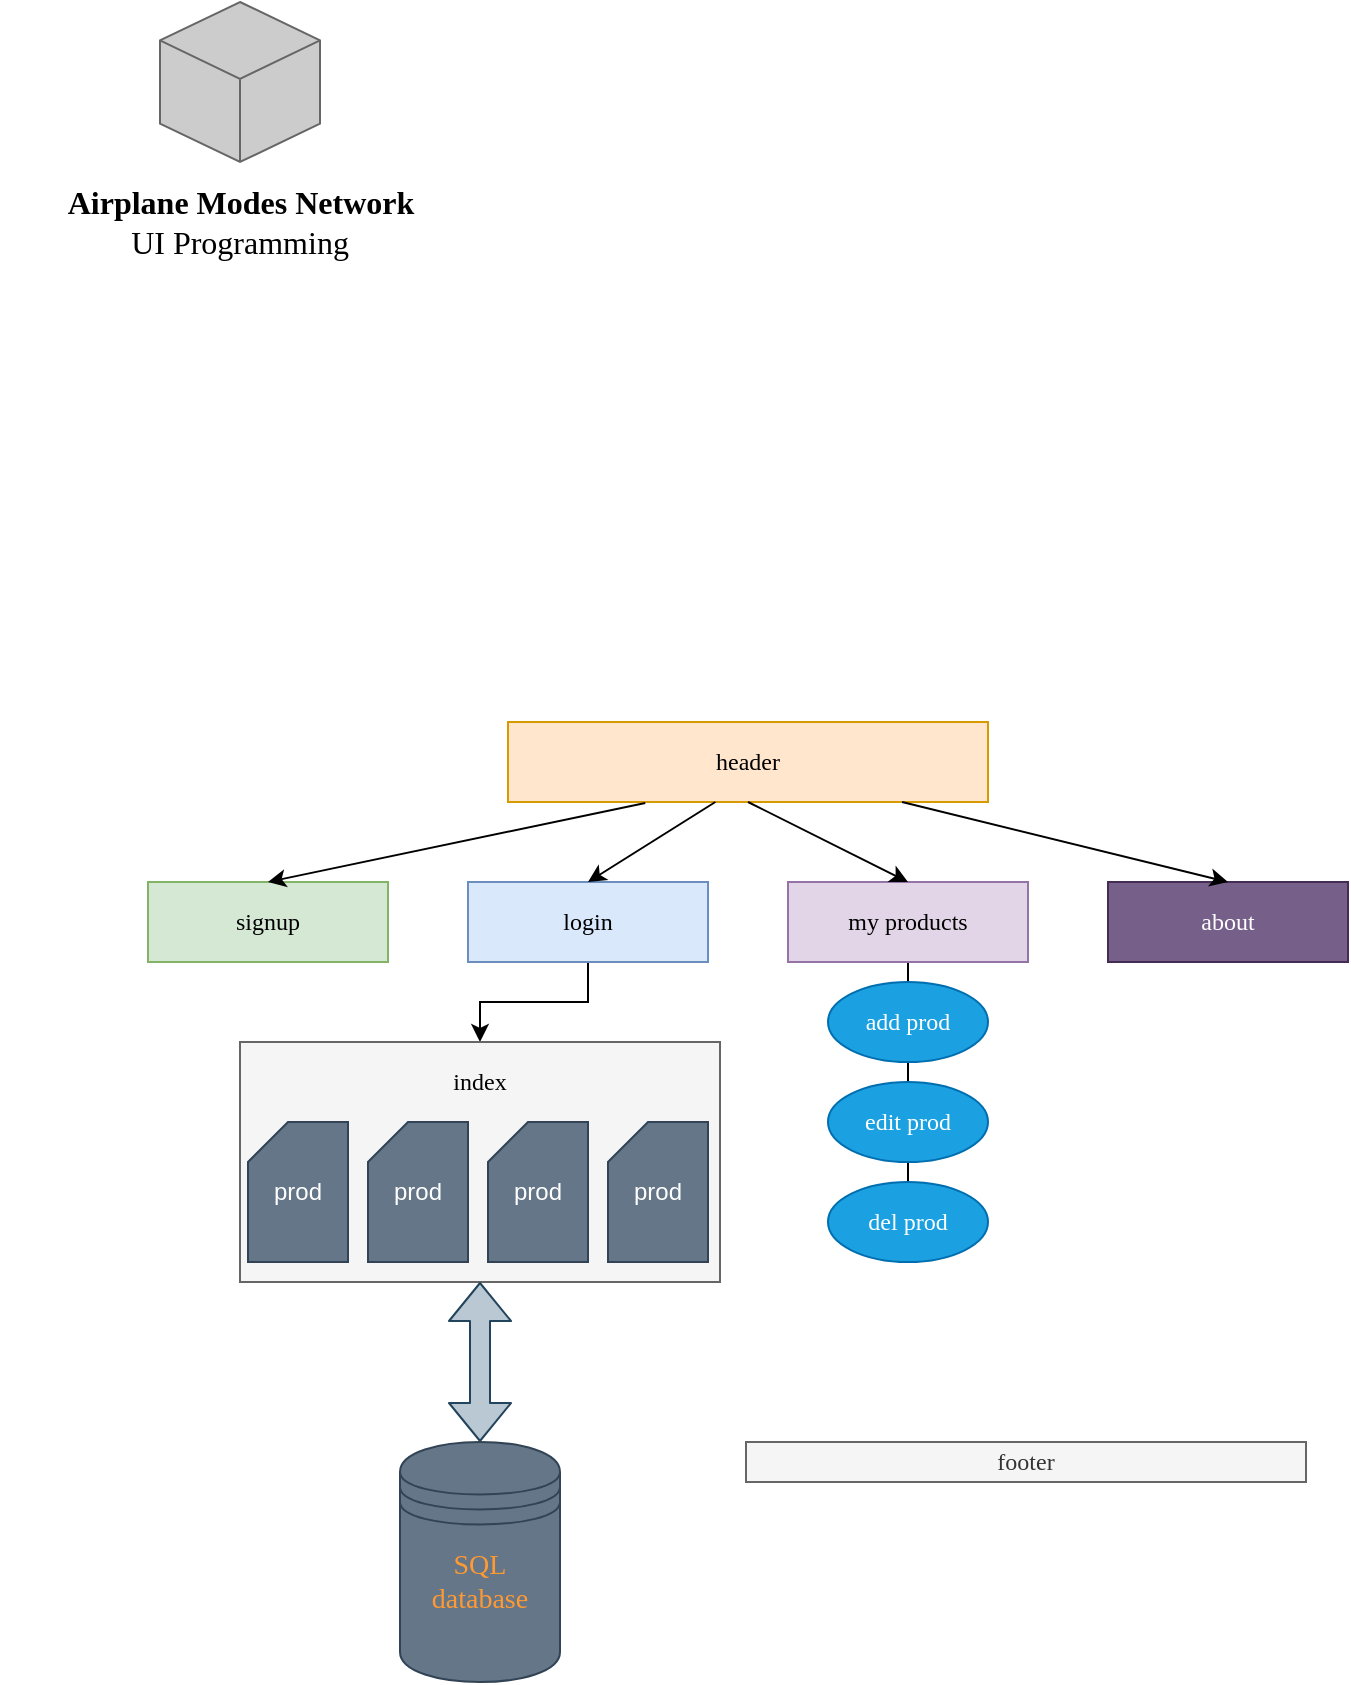 <mxfile version="14.6.13" type="device"><diagram id="bVmHagoc_tDd0CF5SNT2" name="Page-1"><mxGraphModel dx="946" dy="634" grid="1" gridSize="10" guides="1" tooltips="1" connect="1" arrows="1" fold="1" page="1" pageScale="1" pageWidth="827" pageHeight="1169" math="0" shadow="0"><root><mxCell id="0"/><mxCell id="1" parent="0"/><mxCell id="C7AKGcM_3l_VxVjZ_Cte-17" value="" style="endArrow=none;html=1;strokeWidth=1;exitX=0.5;exitY=1;exitDx=0;exitDy=0;entryX=0.5;entryY=1;entryDx=0;entryDy=0;rounded=0;fontFamily=Ubuntu;fontSource=https%3A%2F%2Ffonts.googleapis.com%2Fcss%3Ffamily%3DUbuntu;" parent="1" source="C7AKGcM_3l_VxVjZ_Cte-15" target="C7AKGcM_3l_VxVjZ_Cte-12" edge="1"><mxGeometry width="50" height="50" relative="1" as="geometry"><mxPoint x="324" y="540" as="sourcePoint"/><mxPoint x="486" y="564" as="targetPoint"/><Array as="points"/></mxGeometry></mxCell><mxCell id="C7AKGcM_3l_VxVjZ_Cte-1" value="header" style="rounded=0;whiteSpace=wrap;html=1;fillColor=#ffe6cc;strokeColor=#d79b00;fontFamily=Ubuntu;fontSource=https%3A%2F%2Ffonts.googleapis.com%2Fcss%3Ffamily%3DUbuntu;" parent="1" vertex="1"><mxGeometry x="294" y="440" width="240" height="40" as="geometry"/></mxCell><mxCell id="C7AKGcM_3l_VxVjZ_Cte-2" value="signup" style="rounded=0;whiteSpace=wrap;html=1;fillColor=#d5e8d4;strokeColor=#82b366;fontFamily=Ubuntu;fontSource=https%3A%2F%2Ffonts.googleapis.com%2Fcss%3Ffamily%3DUbuntu;" parent="1" vertex="1"><mxGeometry x="114" y="520" width="120" height="40" as="geometry"/></mxCell><mxCell id="Xwawd6zfSUH9lHjBlvgS-22" style="edgeStyle=orthogonalEdgeStyle;rounded=0;orthogonalLoop=1;jettySize=auto;html=1;entryX=0.5;entryY=0;entryDx=0;entryDy=0;" edge="1" parent="1" source="C7AKGcM_3l_VxVjZ_Cte-3" target="Xwawd6zfSUH9lHjBlvgS-6"><mxGeometry relative="1" as="geometry"><mxPoint x="300" y="580" as="targetPoint"/></mxGeometry></mxCell><mxCell id="C7AKGcM_3l_VxVjZ_Cte-3" value="login" style="rounded=0;whiteSpace=wrap;html=1;fillColor=#dae8fc;strokeColor=#6c8ebf;fontFamily=Ubuntu;fontSource=https%3A%2F%2Ffonts.googleapis.com%2Fcss%3Ffamily%3DUbuntu;" parent="1" vertex="1"><mxGeometry x="274" y="520" width="120" height="40" as="geometry"/></mxCell><mxCell id="C7AKGcM_3l_VxVjZ_Cte-5" value="" style="endArrow=classic;html=1;entryX=0.5;entryY=0;entryDx=0;entryDy=0;exitX=0.286;exitY=1.013;exitDx=0;exitDy=0;exitPerimeter=0;fontFamily=Ubuntu;fontSource=https%3A%2F%2Ffonts.googleapis.com%2Fcss%3Ffamily%3DUbuntu;" parent="1" source="C7AKGcM_3l_VxVjZ_Cte-1" target="C7AKGcM_3l_VxVjZ_Cte-2" edge="1"><mxGeometry width="50" height="50" relative="1" as="geometry"><mxPoint x="404" y="500" as="sourcePoint"/><mxPoint x="454" y="450" as="targetPoint"/></mxGeometry></mxCell><mxCell id="C7AKGcM_3l_VxVjZ_Cte-7" value="" style="endArrow=classic;html=1;exitX=0.432;exitY=1;exitDx=0;exitDy=0;exitPerimeter=0;entryX=0.5;entryY=0;entryDx=0;entryDy=0;fontFamily=Ubuntu;fontSource=https%3A%2F%2Ffonts.googleapis.com%2Fcss%3Ffamily%3DUbuntu;" parent="1" source="C7AKGcM_3l_VxVjZ_Cte-1" target="C7AKGcM_3l_VxVjZ_Cte-3" edge="1"><mxGeometry width="50" height="50" relative="1" as="geometry"><mxPoint x="404" y="500" as="sourcePoint"/><mxPoint x="454" y="450" as="targetPoint"/></mxGeometry></mxCell><mxCell id="C7AKGcM_3l_VxVjZ_Cte-12" value="my products" style="rounded=0;whiteSpace=wrap;html=1;fillColor=#e1d5e7;strokeColor=#9673a6;fontFamily=Ubuntu;fontSource=https%3A%2F%2Ffonts.googleapis.com%2Fcss%3Ffamily%3DUbuntu;" parent="1" vertex="1"><mxGeometry x="434" y="520" width="120" height="40" as="geometry"/></mxCell><mxCell id="C7AKGcM_3l_VxVjZ_Cte-13" value="about" style="rounded=0;whiteSpace=wrap;html=1;fillColor=#76608a;strokeColor=#432D57;fontColor=#ffffff;fontFamily=Ubuntu;fontSource=https%3A%2F%2Ffonts.googleapis.com%2Fcss%3Ffamily%3DUbuntu;" parent="1" vertex="1"><mxGeometry x="594" y="520" width="120" height="40" as="geometry"/></mxCell><mxCell id="C7AKGcM_3l_VxVjZ_Cte-14" value="add prod" style="ellipse;whiteSpace=wrap;html=1;fillColor=#1ba1e2;strokeColor=#006EAF;fontColor=#ffffff;fontFamily=Ubuntu;fontSource=https%3A%2F%2Ffonts.googleapis.com%2Fcss%3Ffamily%3DUbuntu;" parent="1" vertex="1"><mxGeometry x="454" y="570" width="80" height="40" as="geometry"/></mxCell><mxCell id="C7AKGcM_3l_VxVjZ_Cte-15" value="del prod" style="ellipse;whiteSpace=wrap;html=1;fillColor=#1ba1e2;strokeColor=#006EAF;fontColor=#ffffff;fontFamily=Ubuntu;fontSource=https%3A%2F%2Ffonts.googleapis.com%2Fcss%3Ffamily%3DUbuntu;" parent="1" vertex="1"><mxGeometry x="454" y="670" width="80" height="40" as="geometry"/></mxCell><mxCell id="C7AKGcM_3l_VxVjZ_Cte-16" value="edit prod" style="ellipse;whiteSpace=wrap;html=1;fillColor=#1ba1e2;strokeColor=#006EAF;fontColor=#ffffff;fontFamily=Ubuntu;fontSource=https%3A%2F%2Ffonts.googleapis.com%2Fcss%3Ffamily%3DUbuntu;" parent="1" vertex="1"><mxGeometry x="454" y="620" width="80" height="40" as="geometry"/></mxCell><mxCell id="C7AKGcM_3l_VxVjZ_Cte-19" value="" style="endArrow=classic;html=1;strokeColor=#000000;strokeWidth=1;entryX=0.5;entryY=0;entryDx=0;entryDy=0;exitX=0.5;exitY=1;exitDx=0;exitDy=0;fontFamily=Ubuntu;fontSource=https%3A%2F%2Ffonts.googleapis.com%2Fcss%3Ffamily%3DUbuntu;" parent="1" source="C7AKGcM_3l_VxVjZ_Cte-1" target="C7AKGcM_3l_VxVjZ_Cte-12" edge="1"><mxGeometry width="50" height="50" relative="1" as="geometry"><mxPoint x="324" y="540" as="sourcePoint"/><mxPoint x="374" y="490" as="targetPoint"/></mxGeometry></mxCell><mxCell id="C7AKGcM_3l_VxVjZ_Cte-20" value="" style="endArrow=classic;html=1;strokeColor=#000000;strokeWidth=1;entryX=0.5;entryY=0;entryDx=0;entryDy=0;exitX=0.821;exitY=1;exitDx=0;exitDy=0;exitPerimeter=0;fontFamily=Ubuntu;fontSource=https%3A%2F%2Ffonts.googleapis.com%2Fcss%3Ffamily%3DUbuntu;" parent="1" source="C7AKGcM_3l_VxVjZ_Cte-1" target="C7AKGcM_3l_VxVjZ_Cte-13" edge="1"><mxGeometry width="50" height="50" relative="1" as="geometry"><mxPoint x="324" y="540" as="sourcePoint"/><mxPoint x="374" y="490" as="targetPoint"/></mxGeometry></mxCell><mxCell id="WTOyUMp1hdGSk7IUHqSX-1" value="" style="html=1;whiteSpace=wrap;shape=isoCube2;backgroundOutline=1;isoAngle=15;fontStyle=0;strokeColor=#666666;fontColor=#333333;gradientDirection=east;fillColor=#CCCCCC;fontFamily=Ubuntu;fontSource=https%3A%2F%2Ffonts.googleapis.com%2Fcss%3Ffamily%3DUbuntu;" parent="1" vertex="1"><mxGeometry x="120" y="80" width="80" height="80" as="geometry"/></mxCell><mxCell id="WTOyUMp1hdGSk7IUHqSX-2" value="Airplane Modes Network" style="text;strokeColor=none;fillColor=none;html=1;fontSize=16;fontStyle=1;verticalAlign=middle;align=center;fontFamily=Ubuntu;fontSource=https%3A%2F%2Ffonts.googleapis.com%2Fcss%3Ffamily%3DUbuntu;" parent="1" vertex="1"><mxGeometry x="40" y="160" width="240" height="40" as="geometry"/></mxCell><mxCell id="WTOyUMp1hdGSk7IUHqSX-3" value="UI Programming" style="text;html=1;strokeColor=none;fillColor=none;align=center;verticalAlign=middle;whiteSpace=wrap;rounded=0;fontFamily=Ubuntu;fontSize=16;fontSource=https%3A%2F%2Ffonts.googleapis.com%2Fcss%3Ffamily%3DUbuntu;" parent="1" vertex="1"><mxGeometry x="80" y="190" width="160" height="20" as="geometry"/></mxCell><mxCell id="b5mWAtnqsa9WSZ9efFW1-3" value="footer" style="rounded=0;whiteSpace=wrap;html=1;fillColor=#f5f5f5;strokeColor=#666666;fontFamily=Ubuntu;fontSource=https%3A%2F%2Ffonts.googleapis.com%2Fcss%3Ffamily%3DUbuntu;fontColor=#333333;" parent="1" vertex="1"><mxGeometry x="413" y="800" width="280" height="20" as="geometry"/></mxCell><mxCell id="Xwawd6zfSUH9lHjBlvgS-6" value="" style="rounded=0;whiteSpace=wrap;html=1;fillColor=#f5f5f5;strokeColor=#666666;fontColor=#333333;" vertex="1" parent="1"><mxGeometry x="160" y="600" width="240" height="120" as="geometry"/></mxCell><mxCell id="Xwawd6zfSUH9lHjBlvgS-7" value="&lt;font face=&quot;Ubuntu&quot; data-font-src=&quot;https://fonts.googleapis.com/css?family=Ubuntu&quot;&gt;index&lt;/font&gt;" style="text;html=1;strokeColor=none;fillColor=none;align=center;verticalAlign=middle;whiteSpace=wrap;rounded=0;" vertex="1" parent="1"><mxGeometry x="260" y="610" width="40" height="20" as="geometry"/></mxCell><mxCell id="Xwawd6zfSUH9lHjBlvgS-14" value="prod" style="shape=card;whiteSpace=wrap;html=1;fillColor=#647687;size=20;strokeColor=#314354;fontColor=#ffffff;" vertex="1" parent="1"><mxGeometry x="164" y="640" width="50" height="70" as="geometry"/></mxCell><mxCell id="Xwawd6zfSUH9lHjBlvgS-15" value="prod" style="shape=card;whiteSpace=wrap;html=1;fillColor=#647687;size=20;strokeColor=#314354;fontColor=#ffffff;" vertex="1" parent="1"><mxGeometry x="224" y="640" width="50" height="70" as="geometry"/></mxCell><mxCell id="Xwawd6zfSUH9lHjBlvgS-16" value="prod" style="shape=card;whiteSpace=wrap;html=1;fillColor=#647687;size=20;strokeColor=#314354;fontColor=#ffffff;" vertex="1" parent="1"><mxGeometry x="284" y="640" width="50" height="70" as="geometry"/></mxCell><mxCell id="Xwawd6zfSUH9lHjBlvgS-17" value="prod" style="shape=card;whiteSpace=wrap;html=1;fillColor=#647687;size=20;strokeColor=#314354;fontColor=#ffffff;" vertex="1" parent="1"><mxGeometry x="344" y="640" width="50" height="70" as="geometry"/></mxCell><mxCell id="Xwawd6zfSUH9lHjBlvgS-20" value="" style="shape=flexArrow;endArrow=classic;startArrow=classic;html=1;exitX=0.5;exitY=0;exitDx=0;exitDy=0;exitPerimeter=0;fillColor=#bac8d3;strokeColor=#23445d;" edge="1" parent="1" target="Xwawd6zfSUH9lHjBlvgS-6"><mxGeometry width="100" height="100" relative="1" as="geometry"><mxPoint x="280" y="800" as="sourcePoint"/><mxPoint x="380" y="660" as="targetPoint"/></mxGeometry></mxCell><mxCell id="Xwawd6zfSUH9lHjBlvgS-21" value="&lt;font face=&quot;Ubuntu&quot; style=&quot;font-size: 14px&quot;&gt;&lt;span&gt;&lt;font color=&quot;#ff9933&quot;&gt;SQL&lt;br&gt;database&lt;br&gt;&lt;/font&gt;&lt;br&gt;&lt;/span&gt;&lt;/font&gt;" style="shape=datastore;whiteSpace=wrap;html=1;fillColor=#647687;strokeColor=#314354;fontColor=#ffffff;" vertex="1" parent="1"><mxGeometry x="240" y="800" width="80" height="120" as="geometry"/></mxCell></root></mxGraphModel></diagram></mxfile>